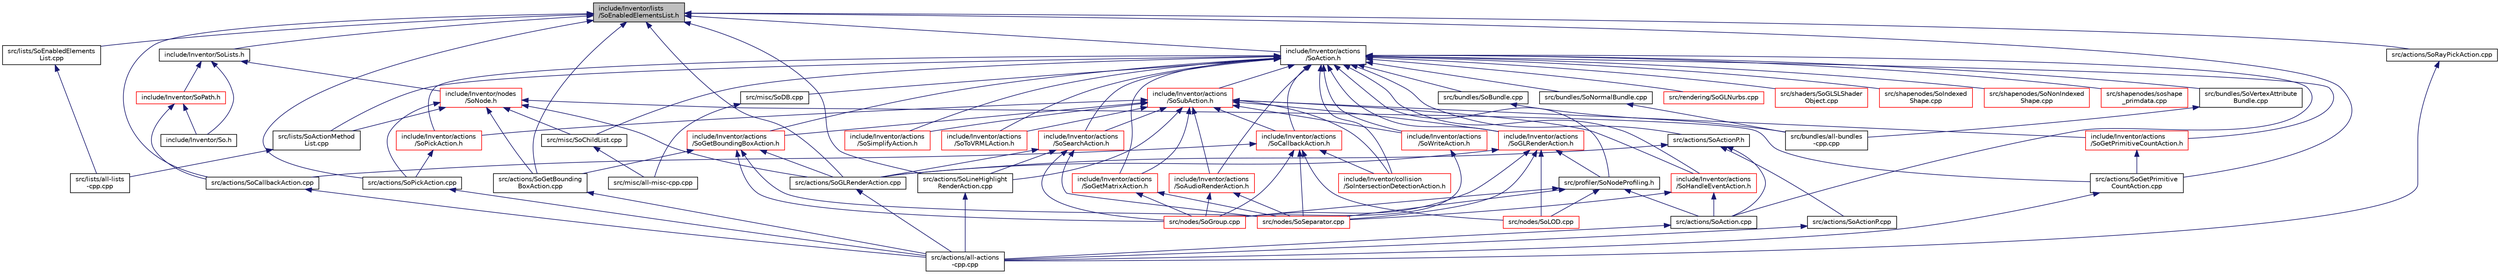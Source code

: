 digraph "include/Inventor/lists/SoEnabledElementsList.h"
{
 // LATEX_PDF_SIZE
  edge [fontname="Helvetica",fontsize="10",labelfontname="Helvetica",labelfontsize="10"];
  node [fontname="Helvetica",fontsize="10",shape=record];
  Node1 [label="include/Inventor/lists\l/SoEnabledElementsList.h",height=0.2,width=0.4,color="black", fillcolor="grey75", style="filled", fontcolor="black",tooltip=" "];
  Node1 -> Node2 [dir="back",color="midnightblue",fontsize="10",style="solid",fontname="Helvetica"];
  Node2 [label="src/actions/SoCallbackAction.cpp",height=0.2,width=0.4,color="black", fillcolor="white", style="filled",URL="$SoCallbackAction_8cpp.html",tooltip=" "];
  Node2 -> Node3 [dir="back",color="midnightblue",fontsize="10",style="solid",fontname="Helvetica"];
  Node3 [label="src/actions/all-actions\l-cpp.cpp",height=0.2,width=0.4,color="black", fillcolor="white", style="filled",URL="$all-actions-cpp_8cpp.html",tooltip=" "];
  Node1 -> Node4 [dir="back",color="midnightblue",fontsize="10",style="solid",fontname="Helvetica"];
  Node4 [label="src/actions/SoGetBounding\lBoxAction.cpp",height=0.2,width=0.4,color="black", fillcolor="white", style="filled",URL="$SoGetBoundingBoxAction_8cpp.html",tooltip=" "];
  Node4 -> Node3 [dir="back",color="midnightblue",fontsize="10",style="solid",fontname="Helvetica"];
  Node1 -> Node5 [dir="back",color="midnightblue",fontsize="10",style="solid",fontname="Helvetica"];
  Node5 [label="src/actions/SoGetPrimitive\lCountAction.cpp",height=0.2,width=0.4,color="black", fillcolor="white", style="filled",URL="$SoGetPrimitiveCountAction_8cpp.html",tooltip=" "];
  Node5 -> Node3 [dir="back",color="midnightblue",fontsize="10",style="solid",fontname="Helvetica"];
  Node1 -> Node6 [dir="back",color="midnightblue",fontsize="10",style="solid",fontname="Helvetica"];
  Node6 [label="src/actions/SoGLRenderAction.cpp",height=0.2,width=0.4,color="black", fillcolor="white", style="filled",URL="$SoGLRenderAction_8cpp.html",tooltip=" "];
  Node6 -> Node3 [dir="back",color="midnightblue",fontsize="10",style="solid",fontname="Helvetica"];
  Node1 -> Node7 [dir="back",color="midnightblue",fontsize="10",style="solid",fontname="Helvetica"];
  Node7 [label="src/actions/SoLineHighlight\lRenderAction.cpp",height=0.2,width=0.4,color="black", fillcolor="white", style="filled",URL="$SoLineHighlightRenderAction_8cpp.html",tooltip=" "];
  Node7 -> Node3 [dir="back",color="midnightblue",fontsize="10",style="solid",fontname="Helvetica"];
  Node1 -> Node8 [dir="back",color="midnightblue",fontsize="10",style="solid",fontname="Helvetica"];
  Node8 [label="src/actions/SoPickAction.cpp",height=0.2,width=0.4,color="black", fillcolor="white", style="filled",URL="$SoPickAction_8cpp.html",tooltip=" "];
  Node8 -> Node3 [dir="back",color="midnightblue",fontsize="10",style="solid",fontname="Helvetica"];
  Node1 -> Node9 [dir="back",color="midnightblue",fontsize="10",style="solid",fontname="Helvetica"];
  Node9 [label="src/actions/SoRayPickAction.cpp",height=0.2,width=0.4,color="black", fillcolor="white", style="filled",URL="$SoRayPickAction_8cpp.html",tooltip=" "];
  Node9 -> Node3 [dir="back",color="midnightblue",fontsize="10",style="solid",fontname="Helvetica"];
  Node1 -> Node10 [dir="back",color="midnightblue",fontsize="10",style="solid",fontname="Helvetica"];
  Node10 [label="src/lists/SoEnabledElements\lList.cpp",height=0.2,width=0.4,color="black", fillcolor="white", style="filled",URL="$SoEnabledElementsList_8cpp.html",tooltip=" "];
  Node10 -> Node11 [dir="back",color="midnightblue",fontsize="10",style="solid",fontname="Helvetica"];
  Node11 [label="src/lists/all-lists\l-cpp.cpp",height=0.2,width=0.4,color="black", fillcolor="white", style="filled",URL="$all-lists-cpp_8cpp.html",tooltip=" "];
  Node1 -> Node12 [dir="back",color="midnightblue",fontsize="10",style="solid",fontname="Helvetica"];
  Node12 [label="include/Inventor/actions\l/SoAction.h",height=0.2,width=0.4,color="black", fillcolor="white", style="filled",URL="$SoAction_8h.html",tooltip=" "];
  Node12 -> Node13 [dir="back",color="midnightblue",fontsize="10",style="solid",fontname="Helvetica"];
  Node13 [label="src/actions/SoAction.cpp",height=0.2,width=0.4,color="black", fillcolor="white", style="filled",URL="$SoAction_8cpp.html",tooltip=" "];
  Node13 -> Node3 [dir="back",color="midnightblue",fontsize="10",style="solid",fontname="Helvetica"];
  Node12 -> Node14 [dir="back",color="midnightblue",fontsize="10",style="solid",fontname="Helvetica"];
  Node14 [label="src/actions/SoActionP.h",height=0.2,width=0.4,color="black", fillcolor="white", style="filled",URL="$SoActionP_8h.html",tooltip=" "];
  Node14 -> Node13 [dir="back",color="midnightblue",fontsize="10",style="solid",fontname="Helvetica"];
  Node14 -> Node15 [dir="back",color="midnightblue",fontsize="10",style="solid",fontname="Helvetica"];
  Node15 [label="src/actions/SoActionP.cpp",height=0.2,width=0.4,color="black", fillcolor="white", style="filled",URL="$SoActionP_8cpp.html",tooltip=" "];
  Node15 -> Node3 [dir="back",color="midnightblue",fontsize="10",style="solid",fontname="Helvetica"];
  Node14 -> Node6 [dir="back",color="midnightblue",fontsize="10",style="solid",fontname="Helvetica"];
  Node12 -> Node16 [dir="back",color="midnightblue",fontsize="10",style="solid",fontname="Helvetica"];
  Node16 [label="src/bundles/SoBundle.cpp",height=0.2,width=0.4,color="black", fillcolor="white", style="filled",URL="$SoBundle_8cpp.html",tooltip=" "];
  Node16 -> Node17 [dir="back",color="midnightblue",fontsize="10",style="solid",fontname="Helvetica"];
  Node17 [label="src/bundles/all-bundles\l-cpp.cpp",height=0.2,width=0.4,color="black", fillcolor="white", style="filled",URL="$all-bundles-cpp_8cpp.html",tooltip=" "];
  Node12 -> Node18 [dir="back",color="midnightblue",fontsize="10",style="solid",fontname="Helvetica"];
  Node18 [label="src/bundles/SoNormalBundle.cpp",height=0.2,width=0.4,color="black", fillcolor="white", style="filled",URL="$SoNormalBundle_8cpp.html",tooltip=" "];
  Node18 -> Node17 [dir="back",color="midnightblue",fontsize="10",style="solid",fontname="Helvetica"];
  Node12 -> Node19 [dir="back",color="midnightblue",fontsize="10",style="solid",fontname="Helvetica"];
  Node19 [label="src/bundles/SoVertexAttribute\lBundle.cpp",height=0.2,width=0.4,color="black", fillcolor="white", style="filled",URL="$SoVertexAttributeBundle_8cpp.html",tooltip=" "];
  Node19 -> Node17 [dir="back",color="midnightblue",fontsize="10",style="solid",fontname="Helvetica"];
  Node12 -> Node20 [dir="back",color="midnightblue",fontsize="10",style="solid",fontname="Helvetica"];
  Node20 [label="src/lists/SoActionMethod\lList.cpp",height=0.2,width=0.4,color="black", fillcolor="white", style="filled",URL="$SoActionMethodList_8cpp.html",tooltip=" "];
  Node20 -> Node11 [dir="back",color="midnightblue",fontsize="10",style="solid",fontname="Helvetica"];
  Node12 -> Node21 [dir="back",color="midnightblue",fontsize="10",style="solid",fontname="Helvetica"];
  Node21 [label="src/misc/SoChildList.cpp",height=0.2,width=0.4,color="black", fillcolor="white", style="filled",URL="$SoChildList_8cpp.html",tooltip=" "];
  Node21 -> Node22 [dir="back",color="midnightblue",fontsize="10",style="solid",fontname="Helvetica"];
  Node22 [label="src/misc/all-misc-cpp.cpp",height=0.2,width=0.4,color="black", fillcolor="white", style="filled",URL="$all-misc-cpp_8cpp.html",tooltip=" "];
  Node12 -> Node23 [dir="back",color="midnightblue",fontsize="10",style="solid",fontname="Helvetica"];
  Node23 [label="src/misc/SoDB.cpp",height=0.2,width=0.4,color="black", fillcolor="white", style="filled",URL="$SoDB_8cpp.html",tooltip=" "];
  Node23 -> Node22 [dir="back",color="midnightblue",fontsize="10",style="solid",fontname="Helvetica"];
  Node12 -> Node24 [dir="back",color="midnightblue",fontsize="10",style="solid",fontname="Helvetica"];
  Node24 [label="src/profiler/SoNodeProfiling.h",height=0.2,width=0.4,color="black", fillcolor="white", style="filled",URL="$SoNodeProfiling_8h.html",tooltip=" "];
  Node24 -> Node13 [dir="back",color="midnightblue",fontsize="10",style="solid",fontname="Helvetica"];
  Node24 -> Node25 [dir="back",color="midnightblue",fontsize="10",style="solid",fontname="Helvetica"];
  Node25 [label="src/nodes/SoGroup.cpp",height=0.2,width=0.4,color="red", fillcolor="white", style="filled",URL="$SoGroup_8cpp.html",tooltip=" "];
  Node24 -> Node27 [dir="back",color="midnightblue",fontsize="10",style="solid",fontname="Helvetica"];
  Node27 [label="src/nodes/SoLOD.cpp",height=0.2,width=0.4,color="red", fillcolor="white", style="filled",URL="$SoLOD_8cpp.html",tooltip=" "];
  Node24 -> Node28 [dir="back",color="midnightblue",fontsize="10",style="solid",fontname="Helvetica"];
  Node28 [label="src/nodes/SoSeparator.cpp",height=0.2,width=0.4,color="red", fillcolor="white", style="filled",URL="$SoSeparator_8cpp.html",tooltip=" "];
  Node12 -> Node29 [dir="back",color="midnightblue",fontsize="10",style="solid",fontname="Helvetica"];
  Node29 [label="src/rendering/SoGLNurbs.cpp",height=0.2,width=0.4,color="red", fillcolor="white", style="filled",URL="$SoGLNurbs_8cpp.html",tooltip=" "];
  Node12 -> Node31 [dir="back",color="midnightblue",fontsize="10",style="solid",fontname="Helvetica"];
  Node31 [label="src/shaders/SoGLSLShader\lObject.cpp",height=0.2,width=0.4,color="red", fillcolor="white", style="filled",URL="$SoGLSLShaderObject_8cpp.html",tooltip=" "];
  Node12 -> Node33 [dir="back",color="midnightblue",fontsize="10",style="solid",fontname="Helvetica"];
  Node33 [label="src/shapenodes/SoIndexed\lShape.cpp",height=0.2,width=0.4,color="red", fillcolor="white", style="filled",URL="$SoIndexedShape_8cpp.html",tooltip=" "];
  Node12 -> Node35 [dir="back",color="midnightblue",fontsize="10",style="solid",fontname="Helvetica"];
  Node35 [label="src/shapenodes/SoNonIndexed\lShape.cpp",height=0.2,width=0.4,color="red", fillcolor="white", style="filled",URL="$SoNonIndexedShape_8cpp.html",tooltip=" "];
  Node12 -> Node36 [dir="back",color="midnightblue",fontsize="10",style="solid",fontname="Helvetica"];
  Node36 [label="src/shapenodes/soshape\l_primdata.cpp",height=0.2,width=0.4,color="red", fillcolor="white", style="filled",URL="$soshape__primdata_8cpp.html",tooltip=" "];
  Node12 -> Node37 [dir="back",color="midnightblue",fontsize="10",style="solid",fontname="Helvetica"];
  Node37 [label="include/Inventor/actions\l/SoAudioRenderAction.h",height=0.2,width=0.4,color="red", fillcolor="white", style="filled",URL="$SoAudioRenderAction_8h.html",tooltip=" "];
  Node37 -> Node25 [dir="back",color="midnightblue",fontsize="10",style="solid",fontname="Helvetica"];
  Node37 -> Node28 [dir="back",color="midnightblue",fontsize="10",style="solid",fontname="Helvetica"];
  Node12 -> Node59 [dir="back",color="midnightblue",fontsize="10",style="solid",fontname="Helvetica"];
  Node59 [label="include/Inventor/actions\l/SoCallbackAction.h",height=0.2,width=0.4,color="red", fillcolor="white", style="filled",URL="$SoCallbackAction_8h.html",tooltip=" "];
  Node59 -> Node2 [dir="back",color="midnightblue",fontsize="10",style="solid",fontname="Helvetica"];
  Node59 -> Node25 [dir="back",color="midnightblue",fontsize="10",style="solid",fontname="Helvetica"];
  Node59 -> Node27 [dir="back",color="midnightblue",fontsize="10",style="solid",fontname="Helvetica"];
  Node59 -> Node28 [dir="back",color="midnightblue",fontsize="10",style="solid",fontname="Helvetica"];
  Node59 -> Node125 [dir="back",color="midnightblue",fontsize="10",style="solid",fontname="Helvetica"];
  Node125 [label="include/Inventor/collision\l/SoIntersectionDetectionAction.h",height=0.2,width=0.4,color="red", fillcolor="white", style="filled",URL="$SoIntersectionDetectionAction_8h.html",tooltip=" "];
  Node12 -> Node136 [dir="back",color="midnightblue",fontsize="10",style="solid",fontname="Helvetica"];
  Node136 [label="include/Inventor/actions\l/SoGetBoundingBoxAction.h",height=0.2,width=0.4,color="red", fillcolor="white", style="filled",URL="$SoGetBoundingBoxAction_8h.html",tooltip=" "];
  Node136 -> Node4 [dir="back",color="midnightblue",fontsize="10",style="solid",fontname="Helvetica"];
  Node136 -> Node6 [dir="back",color="midnightblue",fontsize="10",style="solid",fontname="Helvetica"];
  Node136 -> Node25 [dir="back",color="midnightblue",fontsize="10",style="solid",fontname="Helvetica"];
  Node136 -> Node28 [dir="back",color="midnightblue",fontsize="10",style="solid",fontname="Helvetica"];
  Node12 -> Node153 [dir="back",color="midnightblue",fontsize="10",style="solid",fontname="Helvetica"];
  Node153 [label="include/Inventor/actions\l/SoGetMatrixAction.h",height=0.2,width=0.4,color="red", fillcolor="white", style="filled",URL="$SoGetMatrixAction_8h.html",tooltip=" "];
  Node153 -> Node25 [dir="back",color="midnightblue",fontsize="10",style="solid",fontname="Helvetica"];
  Node153 -> Node28 [dir="back",color="midnightblue",fontsize="10",style="solid",fontname="Helvetica"];
  Node12 -> Node164 [dir="back",color="midnightblue",fontsize="10",style="solid",fontname="Helvetica"];
  Node164 [label="include/Inventor/actions\l/SoGetPrimitiveCountAction.h",height=0.2,width=0.4,color="red", fillcolor="white", style="filled",URL="$SoGetPrimitiveCountAction_8h.html",tooltip=" "];
  Node164 -> Node5 [dir="back",color="midnightblue",fontsize="10",style="solid",fontname="Helvetica"];
  Node12 -> Node181 [dir="back",color="midnightblue",fontsize="10",style="solid",fontname="Helvetica"];
  Node181 [label="include/Inventor/actions\l/SoGLRenderAction.h",height=0.2,width=0.4,color="red", fillcolor="white", style="filled",URL="$SoGLRenderAction_8h.html",tooltip=" "];
  Node181 -> Node6 [dir="back",color="midnightblue",fontsize="10",style="solid",fontname="Helvetica"];
  Node181 -> Node25 [dir="back",color="midnightblue",fontsize="10",style="solid",fontname="Helvetica"];
  Node181 -> Node27 [dir="back",color="midnightblue",fontsize="10",style="solid",fontname="Helvetica"];
  Node181 -> Node28 [dir="back",color="midnightblue",fontsize="10",style="solid",fontname="Helvetica"];
  Node181 -> Node24 [dir="back",color="midnightblue",fontsize="10",style="solid",fontname="Helvetica"];
  Node12 -> Node234 [dir="back",color="midnightblue",fontsize="10",style="solid",fontname="Helvetica"];
  Node234 [label="include/Inventor/actions\l/SoHandleEventAction.h",height=0.2,width=0.4,color="red", fillcolor="white", style="filled",URL="$SoHandleEventAction_8h.html",tooltip=" "];
  Node234 -> Node13 [dir="back",color="midnightblue",fontsize="10",style="solid",fontname="Helvetica"];
  Node234 -> Node28 [dir="back",color="midnightblue",fontsize="10",style="solid",fontname="Helvetica"];
  Node12 -> Node241 [dir="back",color="midnightblue",fontsize="10",style="solid",fontname="Helvetica"];
  Node241 [label="include/Inventor/actions\l/SoPickAction.h",height=0.2,width=0.4,color="red", fillcolor="white", style="filled",URL="$SoPickAction_8h.html",tooltip=" "];
  Node241 -> Node8 [dir="back",color="midnightblue",fontsize="10",style="solid",fontname="Helvetica"];
  Node12 -> Node246 [dir="back",color="midnightblue",fontsize="10",style="solid",fontname="Helvetica"];
  Node246 [label="include/Inventor/actions\l/SoSearchAction.h",height=0.2,width=0.4,color="red", fillcolor="white", style="filled",URL="$SoSearchAction_8h.html",tooltip=" "];
  Node246 -> Node6 [dir="back",color="midnightblue",fontsize="10",style="solid",fontname="Helvetica"];
  Node246 -> Node7 [dir="back",color="midnightblue",fontsize="10",style="solid",fontname="Helvetica"];
  Node246 -> Node25 [dir="back",color="midnightblue",fontsize="10",style="solid",fontname="Helvetica"];
  Node246 -> Node28 [dir="back",color="midnightblue",fontsize="10",style="solid",fontname="Helvetica"];
  Node12 -> Node250 [dir="back",color="midnightblue",fontsize="10",style="solid",fontname="Helvetica"];
  Node250 [label="include/Inventor/actions\l/SoSimplifyAction.h",height=0.2,width=0.4,color="red", fillcolor="white", style="filled",URL="$SoSimplifyAction_8h.html",tooltip=" "];
  Node12 -> Node257 [dir="back",color="midnightblue",fontsize="10",style="solid",fontname="Helvetica"];
  Node257 [label="include/Inventor/actions\l/SoSubAction.h",height=0.2,width=0.4,color="red", fillcolor="white", style="filled",URL="$SoSubAction_8h.html",tooltip=" "];
  Node257 -> Node7 [dir="back",color="midnightblue",fontsize="10",style="solid",fontname="Helvetica"];
  Node257 -> Node37 [dir="back",color="midnightblue",fontsize="10",style="solid",fontname="Helvetica"];
  Node257 -> Node59 [dir="back",color="midnightblue",fontsize="10",style="solid",fontname="Helvetica"];
  Node257 -> Node136 [dir="back",color="midnightblue",fontsize="10",style="solid",fontname="Helvetica"];
  Node257 -> Node153 [dir="back",color="midnightblue",fontsize="10",style="solid",fontname="Helvetica"];
  Node257 -> Node164 [dir="back",color="midnightblue",fontsize="10",style="solid",fontname="Helvetica"];
  Node257 -> Node181 [dir="back",color="midnightblue",fontsize="10",style="solid",fontname="Helvetica"];
  Node257 -> Node234 [dir="back",color="midnightblue",fontsize="10",style="solid",fontname="Helvetica"];
  Node257 -> Node241 [dir="back",color="midnightblue",fontsize="10",style="solid",fontname="Helvetica"];
  Node257 -> Node246 [dir="back",color="midnightblue",fontsize="10",style="solid",fontname="Helvetica"];
  Node257 -> Node250 [dir="back",color="midnightblue",fontsize="10",style="solid",fontname="Helvetica"];
  Node257 -> Node260 [dir="back",color="midnightblue",fontsize="10",style="solid",fontname="Helvetica"];
  Node260 [label="include/Inventor/actions\l/SoToVRMLAction.h",height=0.2,width=0.4,color="red", fillcolor="white", style="filled",URL="$SoToVRMLAction_8h.html",tooltip=" "];
  Node257 -> Node262 [dir="back",color="midnightblue",fontsize="10",style="solid",fontname="Helvetica"];
  Node262 [label="include/Inventor/actions\l/SoWriteAction.h",height=0.2,width=0.4,color="red", fillcolor="white", style="filled",URL="$SoWriteAction_8h.html",tooltip=" "];
  Node262 -> Node25 [dir="back",color="midnightblue",fontsize="10",style="solid",fontname="Helvetica"];
  Node257 -> Node125 [dir="back",color="midnightblue",fontsize="10",style="solid",fontname="Helvetica"];
  Node12 -> Node260 [dir="back",color="midnightblue",fontsize="10",style="solid",fontname="Helvetica"];
  Node12 -> Node262 [dir="back",color="midnightblue",fontsize="10",style="solid",fontname="Helvetica"];
  Node12 -> Node125 [dir="back",color="midnightblue",fontsize="10",style="solid",fontname="Helvetica"];
  Node1 -> Node278 [dir="back",color="midnightblue",fontsize="10",style="solid",fontname="Helvetica"];
  Node278 [label="include/Inventor/SoLists.h",height=0.2,width=0.4,color="black", fillcolor="white", style="filled",URL="$SoLists_8h.html",tooltip=" "];
  Node278 -> Node279 [dir="back",color="midnightblue",fontsize="10",style="solid",fontname="Helvetica"];
  Node279 [label="include/Inventor/nodes\l/SoNode.h",height=0.2,width=0.4,color="red", fillcolor="white", style="filled",URL="$SoNode_8h.html",tooltip=" "];
  Node279 -> Node4 [dir="back",color="midnightblue",fontsize="10",style="solid",fontname="Helvetica"];
  Node279 -> Node5 [dir="back",color="midnightblue",fontsize="10",style="solid",fontname="Helvetica"];
  Node279 -> Node6 [dir="back",color="midnightblue",fontsize="10",style="solid",fontname="Helvetica"];
  Node279 -> Node8 [dir="back",color="midnightblue",fontsize="10",style="solid",fontname="Helvetica"];
  Node279 -> Node20 [dir="back",color="midnightblue",fontsize="10",style="solid",fontname="Helvetica"];
  Node279 -> Node21 [dir="back",color="midnightblue",fontsize="10",style="solid",fontname="Helvetica"];
  Node278 -> Node56 [dir="back",color="midnightblue",fontsize="10",style="solid",fontname="Helvetica"];
  Node56 [label="include/Inventor/So.h",height=0.2,width=0.4,color="black", fillcolor="white", style="filled",URL="$So_8h.html",tooltip=" "];
  Node278 -> Node626 [dir="back",color="midnightblue",fontsize="10",style="solid",fontname="Helvetica"];
  Node626 [label="include/Inventor/SoPath.h",height=0.2,width=0.4,color="red", fillcolor="white", style="filled",URL="$SoPath_8h.html",tooltip=" "];
  Node626 -> Node2 [dir="back",color="midnightblue",fontsize="10",style="solid",fontname="Helvetica"];
  Node626 -> Node56 [dir="back",color="midnightblue",fontsize="10",style="solid",fontname="Helvetica"];
}
